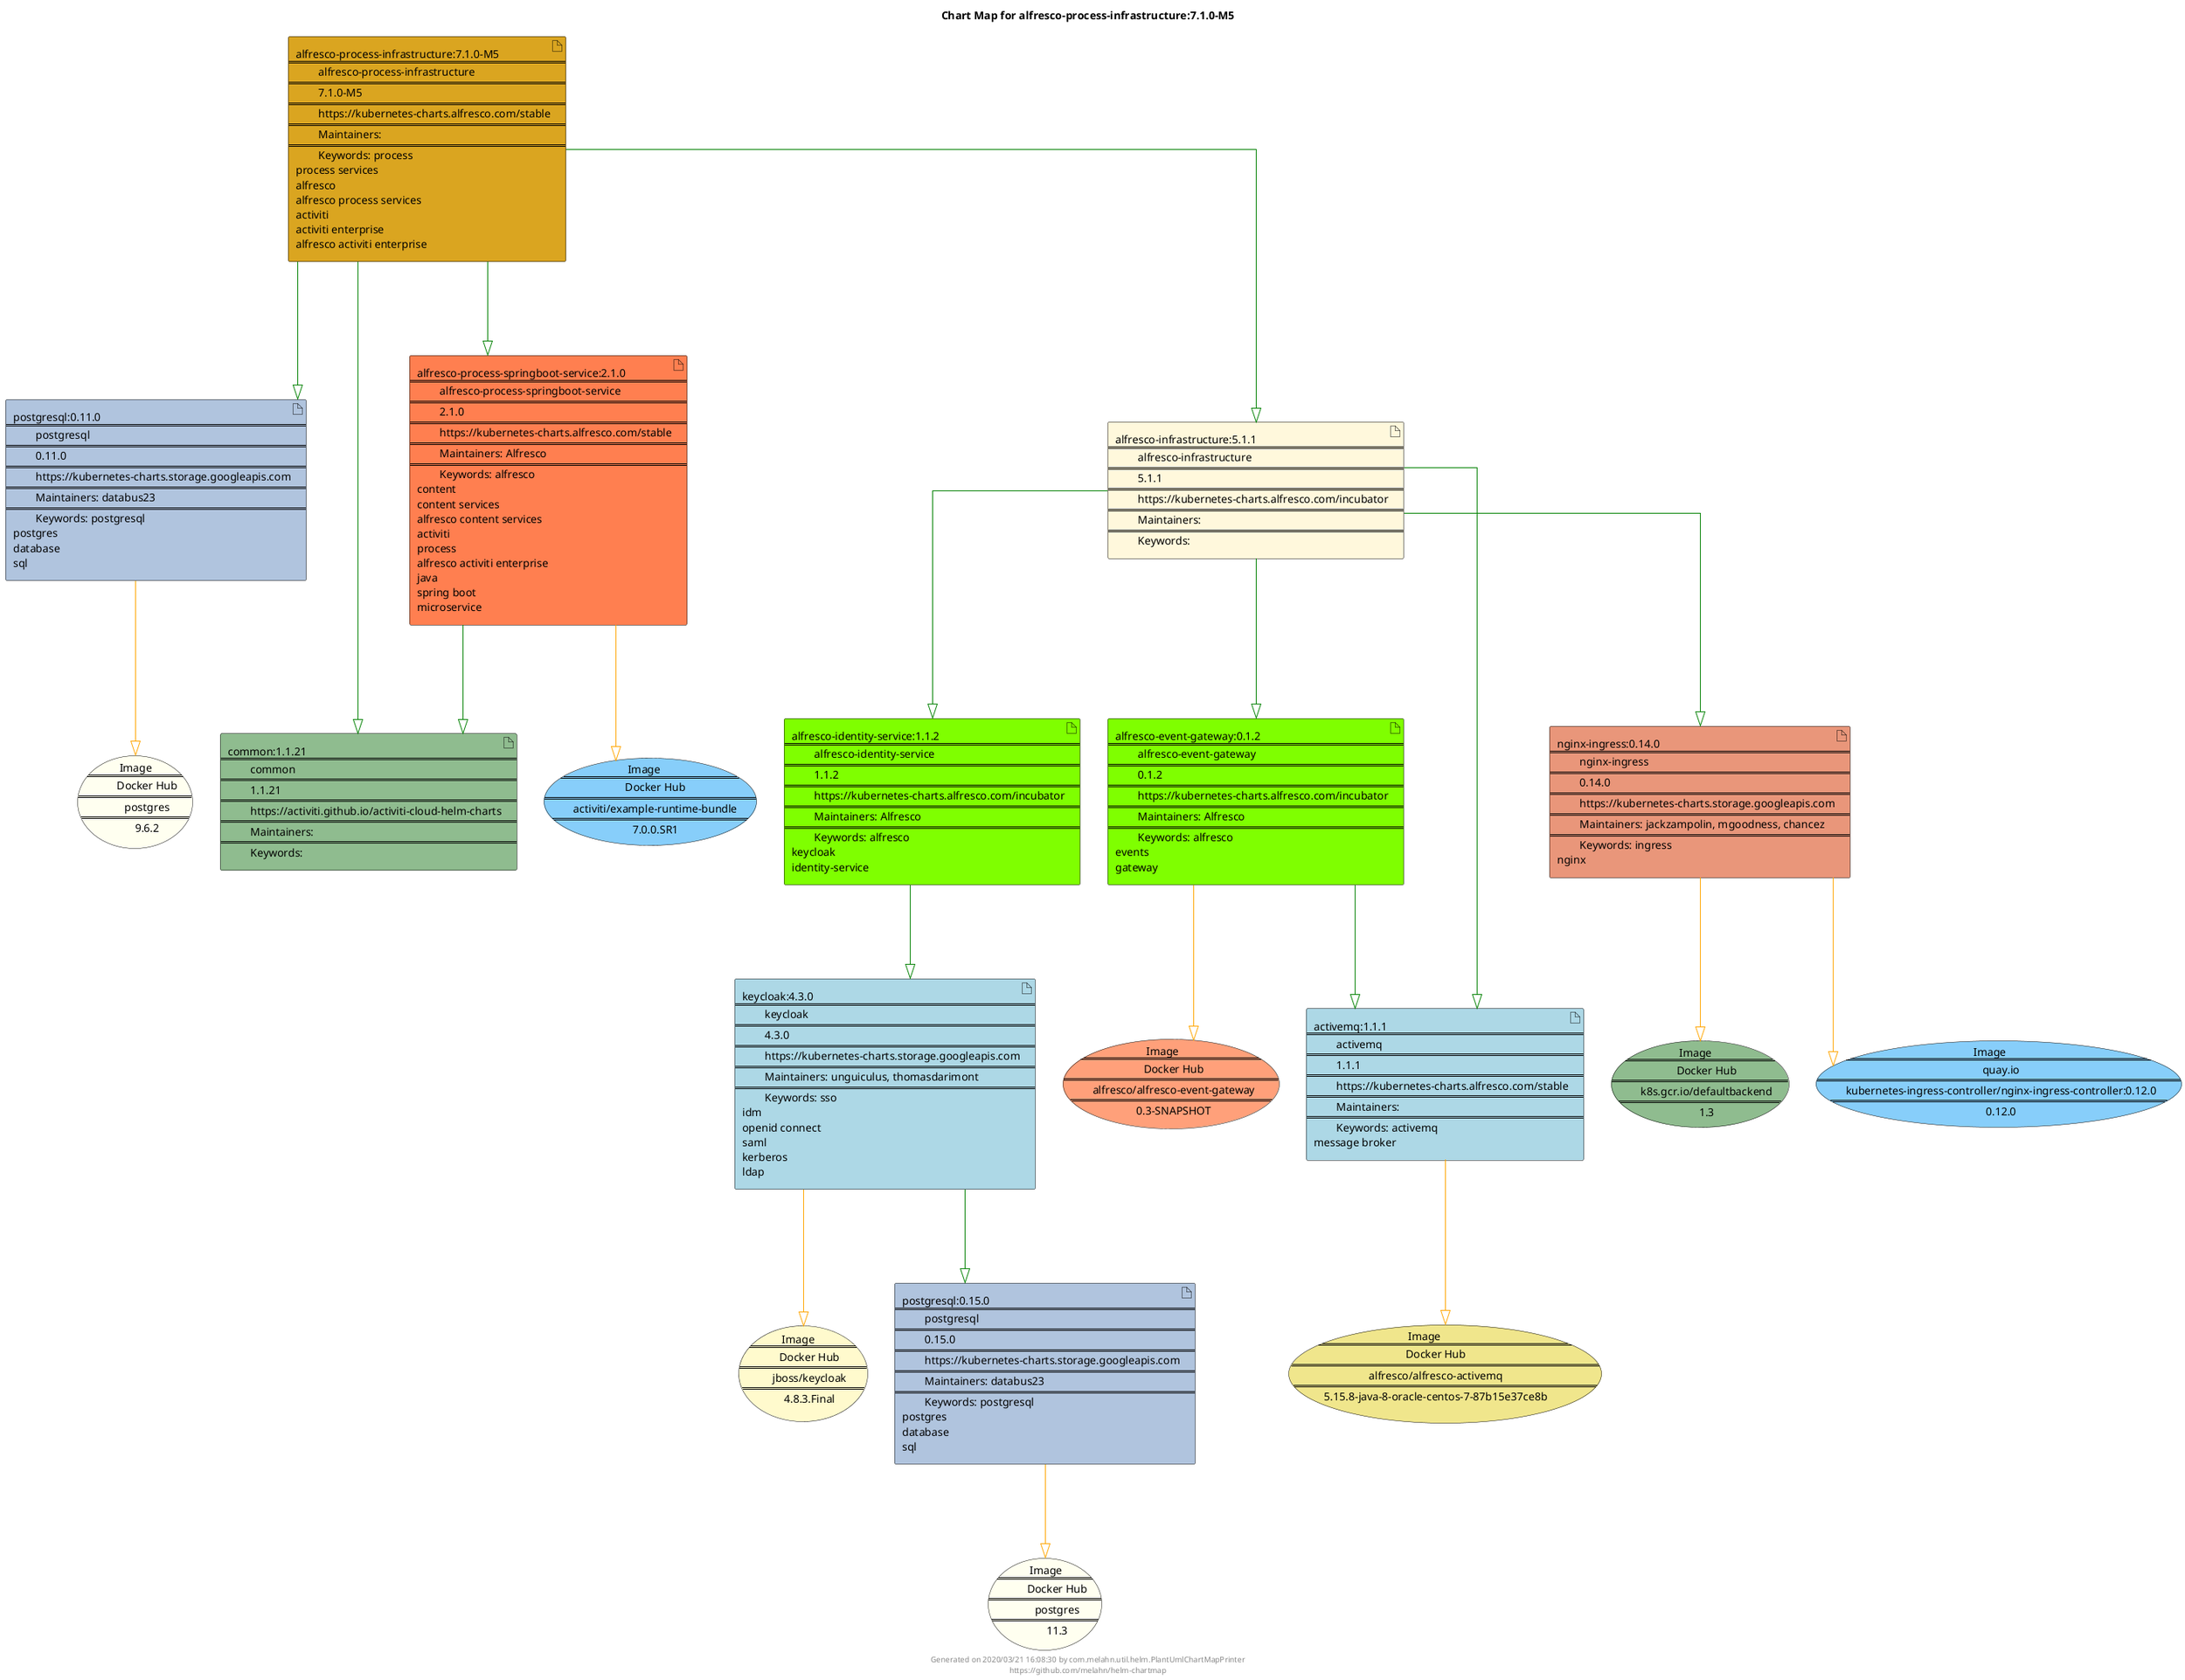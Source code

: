 @startuml
skinparam linetype ortho
skinparam backgroundColor white
skinparam usecaseBorderColor black
skinparam usecaseArrowColor LightSlateGray
skinparam artifactBorderColor black
skinparam artifactArrowColor LightSlateGray

title Chart Map for alfresco-process-infrastructure:7.1.0-M5

'There are 11 referenced Helm Charts
artifact "postgresql:0.11.0\n====\n\tpostgresql\n====\n\t0.11.0\n====\n\thttps://kubernetes-charts.storage.googleapis.com\n====\n\tMaintainers: databus23\n====\n\tKeywords: postgresql\npostgres\ndatabase\nsql" as postgresql_0_11_0 #LightSteelBlue
artifact "alfresco-identity-service:1.1.2\n====\n\talfresco-identity-service\n====\n\t1.1.2\n====\n\thttps://kubernetes-charts.alfresco.com/incubator\n====\n\tMaintainers: Alfresco\n====\n\tKeywords: alfresco\nkeycloak\nidentity-service" as alfresco_identity_service_1_1_2 #Chartreuse
artifact "alfresco-event-gateway:0.1.2\n====\n\talfresco-event-gateway\n====\n\t0.1.2\n====\n\thttps://kubernetes-charts.alfresco.com/incubator\n====\n\tMaintainers: Alfresco\n====\n\tKeywords: alfresco\nevents\ngateway" as alfresco_event_gateway_0_1_2 #Chartreuse
artifact "alfresco-process-infrastructure:7.1.0-M5\n====\n\talfresco-process-infrastructure\n====\n\t7.1.0-M5\n====\n\thttps://kubernetes-charts.alfresco.com/stable\n====\n\tMaintainers: \n====\n\tKeywords: process\nprocess services\nalfresco\nalfresco process services\nactiviti\nactiviti enterprise\nalfresco activiti enterprise" as alfresco_process_infrastructure_7_1_0_M5 #GoldenRod
artifact "postgresql:0.15.0\n====\n\tpostgresql\n====\n\t0.15.0\n====\n\thttps://kubernetes-charts.storage.googleapis.com\n====\n\tMaintainers: databus23\n====\n\tKeywords: postgresql\npostgres\ndatabase\nsql" as postgresql_0_15_0 #LightSteelBlue
artifact "common:1.1.21\n====\n\tcommon\n====\n\t1.1.21\n====\n\thttps://activiti.github.io/activiti-cloud-helm-charts\n====\n\tMaintainers: \n====\n\tKeywords: " as common_1_1_21 #DarkSeaGreen
artifact "alfresco-process-springboot-service:2.1.0\n====\n\talfresco-process-springboot-service\n====\n\t2.1.0\n====\n\thttps://kubernetes-charts.alfresco.com/stable\n====\n\tMaintainers: Alfresco\n====\n\tKeywords: alfresco\ncontent\ncontent services\nalfresco content services\nactiviti\nprocess\nalfresco activiti enterprise\njava\nspring boot\nmicroservice" as alfresco_process_springboot_service_2_1_0 #Coral
artifact "alfresco-infrastructure:5.1.1\n====\n\talfresco-infrastructure\n====\n\t5.1.1\n====\n\thttps://kubernetes-charts.alfresco.com/incubator\n====\n\tMaintainers: \n====\n\tKeywords: " as alfresco_infrastructure_5_1_1 #Cornsilk
artifact "keycloak:4.3.0\n====\n\tkeycloak\n====\n\t4.3.0\n====\n\thttps://kubernetes-charts.storage.googleapis.com\n====\n\tMaintainers: unguiculus, thomasdarimont\n====\n\tKeywords: sso\nidm\nopenid connect\nsaml\nkerberos\nldap" as keycloak_4_3_0 #LightBlue
artifact "nginx-ingress:0.14.0\n====\n\tnginx-ingress\n====\n\t0.14.0\n====\n\thttps://kubernetes-charts.storage.googleapis.com\n====\n\tMaintainers: jackzampolin, mgoodness, chancez\n====\n\tKeywords: ingress\nnginx" as nginx_ingress_0_14_0 #DarkSalmon
artifact "activemq:1.1.1\n====\n\tactivemq\n====\n\t1.1.1\n====\n\thttps://kubernetes-charts.alfresco.com/stable\n====\n\tMaintainers: \n====\n\tKeywords: activemq\nmessage broker" as activemq_1_1_1 #LightBlue

'There are 8 referenced Docker Images
usecase "Image\n====\n\tDocker Hub\n====\n\tpostgres\n====\n\t11.3" as postgres_11_3 #Ivory
usecase "Image\n====\n\tDocker Hub\n====\n\tpostgres\n====\n\t9.6.2" as postgres_9_6_2 #Ivory
usecase "Image\n====\n\tDocker Hub\n====\n\tjboss/keycloak\n====\n\t4.8.3.Final" as jboss_keycloak_4_8_3_Final #LemonChiffon
usecase "Image\n====\n\tDocker Hub\n====\n\tk8s.gcr.io/defaultbackend\n====\n\t1.3" as k8s_gcr_io_defaultbackend_1_3 #DarkSeaGreen
usecase "Image\n====\n\tDocker Hub\n====\n\talfresco/alfresco-event-gateway\n====\n\t0.3-SNAPSHOT" as alfresco_alfresco_event_gateway_0_3_SNAPSHOT #LightSalmon
usecase "Image\n====\n\tquay.io\n====\n\tkubernetes-ingress-controller/nginx-ingress-controller:0.12.0\n====\n\t0.12.0" as quay_io_kubernetes_ingress_controller_nginx_ingress_controller_0_12_0 #LightSkyBlue
usecase "Image\n====\n\tDocker Hub\n====\n\tactiviti/example-runtime-bundle\n====\n\t7.0.0.SR1" as activiti_example_runtime_bundle_7_0_0_SR1 #LightSkyBlue
usecase "Image\n====\n\tDocker Hub\n====\n\talfresco/alfresco-activemq\n====\n\t5.15.8-java-8-oracle-centos-7-87b15e37ce8b" as alfresco_alfresco_activemq_5_15_8_java_8_oracle_centos_7_87b15e37ce8b #Khaki

'Chart Dependencies
alfresco_process_infrastructure_7_1_0_M5--[#green]-|>alfresco_process_springboot_service_2_1_0
alfresco_process_springboot_service_2_1_0--[#green]-|>common_1_1_21
alfresco_process_infrastructure_7_1_0_M5--[#green]-|>alfresco_infrastructure_5_1_1
alfresco_infrastructure_5_1_1--[#green]-|>alfresco_event_gateway_0_1_2
alfresco_event_gateway_0_1_2--[#green]-|>activemq_1_1_1
alfresco_infrastructure_5_1_1--[#green]-|>alfresco_identity_service_1_1_2
alfresco_identity_service_1_1_2--[#green]-|>keycloak_4_3_0
keycloak_4_3_0--[#green]-|>postgresql_0_15_0
alfresco_infrastructure_5_1_1--[#green]-|>activemq_1_1_1
alfresco_infrastructure_5_1_1--[#green]-|>nginx_ingress_0_14_0
alfresco_process_infrastructure_7_1_0_M5--[#green]-|>postgresql_0_11_0
alfresco_process_infrastructure_7_1_0_M5--[#green]-|>common_1_1_21
postgresql_0_11_0--[#orange]-|>postgres_9_6_2
alfresco_event_gateway_0_1_2--[#orange]-|>alfresco_alfresco_event_gateway_0_3_SNAPSHOT
postgresql_0_15_0--[#orange]-|>postgres_11_3
alfresco_process_springboot_service_2_1_0--[#orange]-|>activiti_example_runtime_bundle_7_0_0_SR1
keycloak_4_3_0--[#orange]-|>jboss_keycloak_4_8_3_Final
nginx_ingress_0_14_0--[#orange]-|>k8s_gcr_io_defaultbackend_1_3
nginx_ingress_0_14_0--[#orange]-|>quay_io_kubernetes_ingress_controller_nginx_ingress_controller_0_12_0
activemq_1_1_1--[#orange]-|>alfresco_alfresco_activemq_5_15_8_java_8_oracle_centos_7_87b15e37ce8b

center footer Generated on 2020/03/21 16:08:30 by com.melahn.util.helm.PlantUmlChartMapPrinter\nhttps://github.com/melahn/helm-chartmap
@enduml
